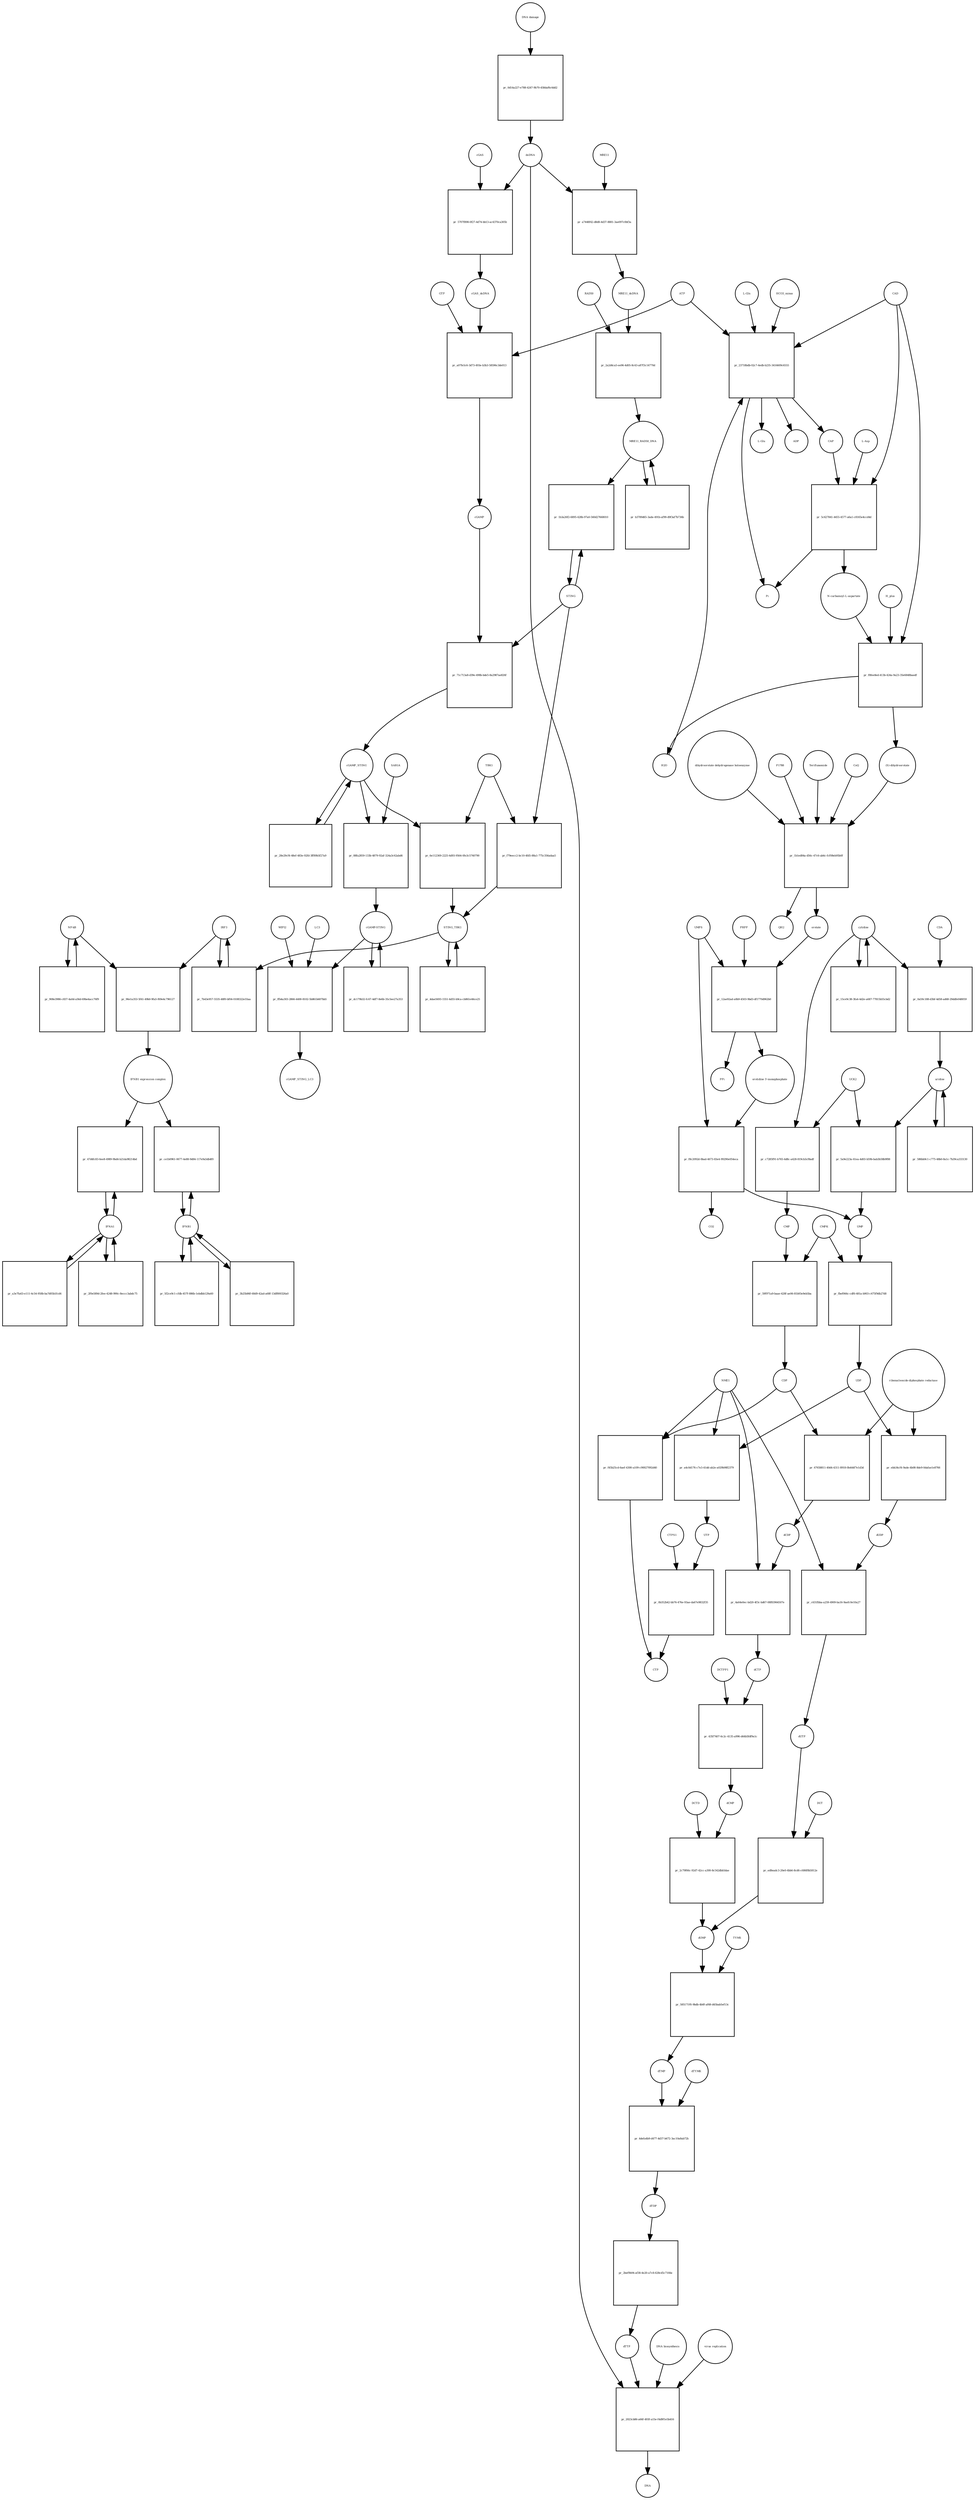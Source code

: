 strict digraph  {
"NF-kB" [annotation="urn_miriam_obo.go_GO%3A0071159", bipartite=0, cls=complex, fontsize=4, label="NF-kB", shape=circle];
"pr_96e1a353-5f41-49b0-9fa5-f69e4c796127" [annotation="", bipartite=1, cls=process, fontsize=4, label="pr_96e1a353-5f41-49b0-9fa5-f69e4c796127", shape=square];
"IFNB1 expression complex" [annotation="", bipartite=0, cls=complex, fontsize=4, label="IFNB1 expression complex", shape=circle];
IRF3 [annotation="urn_miriam_hgnc_6118|urn_miriam_uniprot_Q14653|urn_miriam_ensembl_ENSG00000126456|urn_miriam_refseq_NM_001571|urn_miriam_hgnc.symbol_IRF3|urn_miriam_ncbigene_3661", bipartite=0, cls="macromolecule multimer", fontsize=4, label=IRF3, shape=circle];
dCDP [annotation="urn_miriam_obo.chebi_CHEBI%3A28846", bipartite=0, cls="simple chemical", fontsize=4, label=dCDP, shape=circle];
"pr_4a64e0ec-bd20-4f3c-bd67-08f83964507e" [annotation="", bipartite=1, cls=process, fontsize=4, label="pr_4a64e0ec-bd20-4f3c-bd67-08f83964507e", shape=square];
dCTP [annotation="urn_miriam_obo.chebi_CHEBI%3A16311", bipartite=0, cls="simple chemical", fontsize=4, label=dCTP, shape=circle];
NME1 [annotation="urn_miriam_uniprot_P15531|urn_miriam_hgnc_7849", bipartite=0, cls=macromolecule, fontsize=4, label=NME1, shape=circle];
uridine [annotation="urn_miriam_obo.chebi_CHEBI%3A16704", bipartite=0, cls="simple chemical", fontsize=4, label=uridine, shape=circle];
"pr_5a9e223a-61ea-4d03-b59b-bab3b58b9f88" [annotation="", bipartite=1, cls=process, fontsize=4, label="pr_5a9e223a-61ea-4d03-b59b-bab3b58b9f88", shape=square];
UMP [annotation="urn_miriam_obo.chebi_CHEBI%3A57865", bipartite=0, cls="simple chemical", fontsize=4, label=UMP, shape=circle];
UCK2 [annotation="urn_miriam_uniprot_Q9HA47|urn_miriam_hgnc_HGNC%3A12562", bipartite=0, cls=macromolecule, fontsize=4, label=UCK2, shape=circle];
"orotidine 5'-monophosphate" [annotation="urn_miriam_obo.chebi_CHEBI%3A15842", bipartite=0, cls="simple chemical", fontsize=4, label="orotidine 5'-monophosphate", shape=circle];
"pr_f8c2092d-0bad-4673-83e4-99290e054eca" [annotation="", bipartite=1, cls=process, fontsize=4, label="pr_f8c2092d-0bad-4673-83e4-99290e054eca", shape=square];
UMPS [annotation="urn_miriam_ncbigene_7372|urn_miriam_refseq_NM_000373|urn_miriam_hgnc.symbol_UMPS|urn_miriam_hgnc_12563|urn_miriam_ensembl_ENSG00000114491|urn_miriam_uniprot_P11172", bipartite=0, cls="macromolecule multimer", fontsize=4, label=UMPS, shape=circle];
CO2 [annotation="urn_miriam_obo.chebi_CHEBI%3A16526", bipartite=0, cls="simple chemical", fontsize=4, label=CO2, shape=circle];
UTP [annotation="urn_miriam_obo.chebi_CHEBI%3A15713", bipartite=0, cls="simple chemical", fontsize=4, label=UTP, shape=circle];
"pr_0b352b42-bb76-476e-93ae-da67e9832f35" [annotation="", bipartite=1, cls=process, fontsize=4, label="pr_0b352b42-bb76-476e-93ae-da67e9832f35", shape=square];
CTP [annotation="urn_miriam_obo.chebi_CHEBI%3A17677", bipartite=0, cls="simple chemical", fontsize=4, label=CTP, shape=circle];
CTPS1 [annotation="urn_miriam_hgnc_HGNC%3A2519|urn_miriam_uniprot_P17812", bipartite=0, cls=macromolecule, fontsize=4, label=CTPS1, shape=circle];
UDP [annotation="urn_miriam_obo.chebi_CHEBI%3A17659", bipartite=0, cls="simple chemical", fontsize=4, label=UDP, shape=circle];
"pr_ebb34cf4-9ade-4b08-8de9-0dafae1e8766" [annotation="", bipartite=1, cls=process, fontsize=4, label="pr_ebb34cf4-9ade-4b08-8de9-0dafae1e8766", shape=square];
dUDP [annotation="urn_miriam_obo.chebi_CHEBI%3A28850", bipartite=0, cls="simple chemical", fontsize=4, label=dUDP, shape=circle];
"ribonucleoside-diphosphate reductase" [annotation="urn_miriam_brenda_1.17.4.1|urn_miriam_obo.go_GO%3A0005971", bipartite=0, cls=complex, fontsize=4, label="ribonucleoside-diphosphate reductase", shape=circle];
IFNB1 [annotation="urn_miriam_ensembl_ENSG00000171855|urn_miriam_hgnc.symbol_IFNB1|urn_miriam_hgnc_5434|urn_miriam_uniprot_P01574|urn_miriam_refseq_NM_002176|urn_miriam_ncbigene_3456", bipartite=0, cls=macromolecule, fontsize=4, label=IFNB1, shape=circle];
"pr_ce1b0961-0677-4e88-9d84-117e9a5db4f0" [annotation="", bipartite=1, cls=process, fontsize=4, label="pr_ce1b0961-0677-4e88-9d84-117e9a5db4f0", shape=square];
"pr_fbef066c-cdf6-481a-b903-c475f9db27d8" [annotation="", bipartite=1, cls=process, fontsize=4, label="pr_fbef066c-cdf6-481a-b903-c475f9db27d8", shape=square];
CMPK [annotation="urn_miriam_uniprot_P30085|urn_miriam_hgnc_HGNC%3A18170", bipartite=0, cls=macromolecule, fontsize=4, label=CMPK, shape=circle];
"cGAMP-STING" [annotation="", bipartite=0, cls=complex, fontsize=4, label="cGAMP-STING", shape=circle];
"pr_dc179b32-fc67-4df7-8e6b-35c5ee27a353" [annotation="", bipartite=1, cls=process, fontsize=4, label="pr_dc179b32-fc67-4df7-8e6b-35c5ee27a353", shape=square];
IFNA1 [annotation="urn_miriam_hgnc.symbol_IFNA1|urn_miriam_ncbigene_3439|urn_miriam_refseq_NM_024013|urn_miriam_uniprot_P01562|urn_miriam_hgnc_5417|urn_miriam_ensembl_ENSG00000197919", bipartite=0, cls=macromolecule, fontsize=4, label=IFNA1, shape=circle];
"pr_47d4fc83-6ee8-4989-9bd4-b21da98214bd" [annotation="", bipartite=1, cls=process, fontsize=4, label="pr_47d4fc83-6ee8-4989-9bd4-b21da98214bd", shape=square];
"pr_586bb9c1-c775-48b0-8a1c-7b39ca333130" [annotation="", bipartite=1, cls=process, fontsize=4, label="pr_586bb9c1-c775-48b0-8a1c-7b39ca333130", shape=square];
CDP [annotation="urn_miriam_obo.chebi_CHEBI%3A17239", bipartite=0, cls="simple chemical", fontsize=4, label=CDP, shape=circle];
"pr_67658811-40d4-4311-8918-0b444f7e1d3d" [annotation="", bipartite=1, cls=process, fontsize=4, label="pr_67658811-40d4-4311-8918-0b444f7e1d3d", shape=square];
"pr_f45b25cd-6aef-4300-a109-c90027092d40" [annotation="", bipartite=1, cls=process, fontsize=4, label="pr_f45b25cd-6aef-4300-a109-c90027092d40", shape=square];
dTDP [annotation="urn_miriam_obo.chebi_CHEBI%3A18075", bipartite=0, cls="simple chemical", fontsize=4, label=dTDP, shape=circle];
"pr_2bef9b94-af38-4e20-a7c8-628cd5c7166e" [annotation="", bipartite=1, cls=process, fontsize=4, label="pr_2bef9b94-af38-4e20-a7c8-628cd5c7166e", shape=square];
dTTP [annotation="urn_miriam_obo.chebi_CHEBI%3A18077", bipartite=0, cls="simple chemical", fontsize=4, label=dTTP, shape=circle];
CMP [annotation="urn_miriam_obo.chebi_CHEBI%3A17361", bipartite=0, cls="simple chemical", fontsize=4, label=CMP, shape=circle];
"pr_59f971a9-baae-428f-ae06-81b93e9eb5ba" [annotation="", bipartite=1, cls=process, fontsize=4, label="pr_59f971a9-baae-428f-ae06-81b93e9eb5ba", shape=square];
dUMP [annotation="urn_miriam_obo.chebi_CHEBI%3A17622", bipartite=0, cls="simple chemical", fontsize=4, label=dUMP, shape=circle];
"pr_58517195-9bdb-4b0f-af68-d45bab5ef13c" [annotation="", bipartite=1, cls=process, fontsize=4, label="pr_58517195-9bdb-4b0f-af68-d45bab5ef13c", shape=square];
dTMP [annotation="urn_miriam_obo.chebi_CHEBI%3A17013", bipartite=0, cls="simple chemical", fontsize=4, label=dTMP, shape=circle];
TYMS [annotation="urn_miriam_uniprot_P04818|urn_miriam_hgnc_HGNC%3A12441", bipartite=0, cls=macromolecule, fontsize=4, label=TYMS, shape=circle];
dsDNA [annotation="urn_miriam_obo.chebi_CHEBI%3A75909", bipartite=0, cls="simple chemical", fontsize=4, label=dsDNA, shape=circle];
"pr_2023cb86-a66f-493f-a15e-f4d9f1e5b416" [annotation="", bipartite=1, cls=process, fontsize=4, label="pr_2023cb86-a66f-493f-a15e-f4d9f1e5b416", shape=square];
DNA [annotation="", bipartite=0, cls="nucleic acid feature", fontsize=4, label=DNA, shape=circle];
"DNA biosynthesis" [annotation="urn_miriam_obo.go_GO%3A0071897", bipartite=0, cls=phenotype, fontsize=4, label="DNA biosynthesis", shape=circle];
"virus replication" [annotation="urn_miriam_obo.go_GO%3A0019079", bipartite=0, cls=phenotype, fontsize=4, label="virus replication", shape=circle];
MRE11_RAD50_DNA [annotation="", bipartite=0, cls=complex, fontsize=4, label=MRE11_RAD50_DNA, shape=circle];
"pr_b3789d65-3ade-491b-af99-d9f3af7b736b" [annotation="", bipartite=1, cls=process, fontsize=4, label="pr_b3789d65-3ade-491b-af99-d9f3af7b736b", shape=square];
"pr_435f7407-6c2c-4135-a996-d44b5fdf9a1c" [annotation="", bipartite=1, cls=process, fontsize=4, label="pr_435f7407-6c2c-4135-a996-d44b5fdf9a1c", shape=square];
dCMP [annotation="urn_miriam_obo.chebi_CHEBI%3A15918", bipartite=0, cls="simple chemical", fontsize=4, label=dCMP, shape=circle];
DCTPP1 [annotation="urn_miriam_uniprot_Q9H773|urn_miriam_hgnc_HGNC%3A28777", bipartite=0, cls=macromolecule, fontsize=4, label=DCTPP1, shape=circle];
"pr_3b25b86f-68d9-42ad-a68f-13df800326a0" [annotation="", bipartite=1, cls=process, fontsize=4, label="pr_3b25b86f-68d9-42ad-a68f-13df800326a0", shape=square];
"pr_5f2ce9c1-cfdb-457f-886b-1ebdbb129a60" [annotation="", bipartite=1, cls=process, fontsize=4, label="pr_5f2ce9c1-cfdb-457f-886b-1ebdbb129a60", shape=square];
ATP [annotation="urn_miriam_obo.chebi_CHEBI%3A15422", bipartite=0, cls="simple chemical", fontsize=4, label=ATP, shape=circle];
"pr_a07fe5c6-3d73-493e-b3b3-58596c3de013" [annotation="", bipartite=1, cls=process, fontsize=4, label="pr_a07fe5c6-3d73-493e-b3b3-58596c3de013", shape=square];
GTP [annotation="urn_miriam_obo.chebi_CHEBI%3A15996", bipartite=0, cls="simple chemical", fontsize=4, label=GTP, shape=circle];
cGAMP [annotation="urn_miriam_obo.chebi_CHEBI%3A75947", bipartite=0, cls="simple chemical", fontsize=4, label=cGAMP, shape=circle];
cGAS_dsDNA [annotation=urn_miriam_pubmed_28363908, bipartite=0, cls=complex, fontsize=4, label=cGAS_dsDNA, shape=circle];
cytidine [annotation="urn_miriam_obo.chebi_CHEBI%3A17562", bipartite=0, cls="simple chemical", fontsize=4, label=cytidine, shape=circle];
"pr_c7285f91-b765-4d8c-a428-819cb3cf8adf" [annotation="", bipartite=1, cls=process, fontsize=4, label="pr_c7285f91-b765-4d8c-a428-819cb3cf8adf", shape=square];
"pr_71c713a8-d39e-498b-bde5-8a2987ae826f" [annotation="", bipartite=1, cls=process, fontsize=4, label="pr_71c713a8-d39e-498b-bde5-8a2987ae826f", shape=square];
STING [annotation=urn_miriam_uniprot_Q86WV6, bipartite=0, cls="macromolecule multimer", fontsize=4, label=STING, shape=circle];
cGAMP_STING [annotation="urn_miriam_obo.go_GO%3A1990231", bipartite=0, cls=complex, fontsize=4, label=cGAMP_STING, shape=circle];
"L-Gln" [annotation="urn_miriam_obo.chebi_CHEBI%3A18050", bipartite=0, cls="simple chemical", fontsize=4, label="L-Gln", shape=circle];
"pr_23718bdb-02c7-4edb-b235-3416609c6555" [annotation="", bipartite=1, cls=process, fontsize=4, label="pr_23718bdb-02c7-4edb-b235-3416609c6555", shape=square];
CAP [annotation="urn_miriam_obo.chebi_CHEBI%3A17672", bipartite=0, cls="simple chemical", fontsize=4, label=CAP, shape=circle];
CAD [annotation="urn_miriam_refseq_NM_001306079|urn_miriam_hgnc_1424|urn_miriam_hgnc.symbol_CAD|urn_miriam_uniprot_P27708|urn_miriam_ncbigene_790|urn_miriam_ensembl_ENSG00000084774", bipartite=0, cls=macromolecule, fontsize=4, label=CAD, shape=circle];
HCO3_minus [annotation="urn_miriam_obo.chebi_CHEBI%3A17544", bipartite=0, cls="simple chemical", fontsize=4, label=HCO3_minus, shape=circle];
H2O [annotation="urn_miriam_obo.chebi_CHEBI%3A15377", bipartite=0, cls="simple chemical", fontsize=4, label=H2O, shape=circle];
"L-Glu" [annotation="urn_miriam_obo.chebi_CHEBI%3A16015", bipartite=0, cls="simple chemical", fontsize=4, label="L-Glu", shape=circle];
ADP [annotation="urn_miriam_obo.chebi_CHEBI%3A16761", bipartite=0, cls="simple chemical", fontsize=4, label=ADP, shape=circle];
Pi [annotation="urn_miriam_obo.chebi_CHEBI%3A18367", bipartite=0, cls="simple chemical", fontsize=4, label=Pi, shape=circle];
"pr_a4c0d176-c7e3-41dd-ab2e-a029b98f2379" [annotation="", bipartite=1, cls=process, fontsize=4, label="pr_a4c0d176-c7e3-41dd-ab2e-a029b98f2379", shape=square];
"N-carbamoyl-L-aspartate" [annotation="urn_miriam_obo.chebi_CHEBI%3A32814", bipartite=0, cls="simple chemical", fontsize=4, label="N-carbamoyl-L-aspartate", shape=circle];
"pr_f8fee8ed-413b-424a-9a23-35e6848baedf" [annotation="", bipartite=1, cls=process, fontsize=4, label="pr_f8fee8ed-413b-424a-9a23-35e6848baedf", shape=square];
"(S)-dihydroorotate" [annotation="urn_miriam_obo.chebi_CHEBI%3A30864", bipartite=0, cls="simple chemical", fontsize=4, label="(S)-dihydroorotate", shape=circle];
H_plus [annotation="urn_miriam_obo.chebi_CHEBI%3A15378", bipartite=0, cls="simple chemical", fontsize=4, label=H_plus, shape=circle];
"pr_908e3986-c837-4a0d-a56d-69be4acc76f9" [annotation="", bipartite=1, cls=process, fontsize=4, label="pr_908e3986-c837-4a0d-a56d-69be4acc76f9", shape=square];
"pr_2f0e589d-2fee-4248-990c-8eccc3abdc75" [annotation="", bipartite=1, cls=process, fontsize=4, label="pr_2f0e589d-2fee-4248-990c-8eccc3abdc75", shape=square];
TBK1 [annotation="urn_miriam_hgnc.symbol_TBK1|urn_miriam_ensembl_ENSG00000183735|urn_miriam_uniprot_Q9UHD2|urn_miriam_refseq_NM_013254|urn_miriam_hgnc_11584|urn_miriam_ncbigene_29110", bipartite=0, cls=macromolecule, fontsize=4, label=TBK1, shape=circle];
"pr_6e112369-2225-4d93-9564-0fe3c5740790" [annotation="", bipartite=1, cls=process, fontsize=4, label="pr_6e112369-2225-4d93-9564-0fe3c5740790", shape=square];
STING_TBK1 [annotation=urn_miriam_pubmed_30842653, bipartite=0, cls=complex, fontsize=4, label=STING_TBK1, shape=circle];
"pr_1b3a26f2-6895-428b-97a0-560d27668010" [annotation="", bipartite=1, cls=process, fontsize=4, label="pr_1b3a26f2-6895-428b-97a0-560d27668010", shape=square];
"pr_a3e7fa63-e111-4c54-958b-ba7d05b1fcd4" [annotation="", bipartite=1, cls=process, fontsize=4, label="pr_a3e7fa63-e111-4c54-958b-ba7d05b1fcd4", shape=square];
"pr_5707f898-0f27-4d74-bb13-ac4370ca305b" [annotation="", bipartite=1, cls=process, fontsize=4, label="pr_5707f898-0f27-4d74-bb13-ac4370ca305b", shape=square];
cGAS [annotation="urn_miriam_ensembl_ENSG00000164430|urn_miriam_hgnc_21367|urn_miriam_ncbigene_115004|urn_miriam_uniprot_Q8N884|urn_miriam_hgnc.symbol_CGAS|urn_miriam_refseq_NM_138441", bipartite=0, cls=macromolecule, fontsize=4, label=cGAS, shape=circle];
"pr_4dae5693-1551-4d55-b9ca-cb861e46ce25" [annotation="", bipartite=1, cls=process, fontsize=4, label="pr_4dae5693-1551-4d55-b9ca-cb861e46ce25", shape=square];
orotate [annotation="urn_miriam_obo.chebi_CHEBI%3A30839", bipartite=0, cls="simple chemical", fontsize=4, label=orotate, shape=circle];
"pr_12ae92ad-a0b9-4503-9bd3-df1770d962b0" [annotation="", bipartite=1, cls=process, fontsize=4, label="pr_12ae92ad-a0b9-4503-9bd3-df1770d962b0", shape=square];
PRPP [annotation="urn_miriam_obo.chebi_CHEBI%3A17111", bipartite=0, cls="simple chemical", fontsize=4, label=PRPP, shape=circle];
PPi [annotation="urn_miriam_obo.chebi_CHEBI%3A18361", bipartite=0, cls="simple chemical", fontsize=4, label=PPi, shape=circle];
"pr_15ce9c38-3fa4-4d2e-a687-77815b55cbd2" [annotation="", bipartite=1, cls=process, fontsize=4, label="pr_15ce9c38-3fa4-4d2e-a687-77815b55cbd2", shape=square];
"pr_7b43e957-5535-48f0-bf04-0108322e55aa" [annotation="", bipartite=1, cls=process, fontsize=4, label="pr_7b43e957-5535-48f0-bf04-0108322e55aa", shape=square];
"pr_28e29cf4-48ef-483e-92fd-3ff89b5f27a9" [annotation="", bipartite=1, cls=process, fontsize=4, label="pr_28e29cf4-48ef-483e-92fd-3ff89b5f27a9", shape=square];
RAD50 [annotation="urn_miriam_ncbigene_10111|urn_miriam_refseq_NM_005732|urn_miriam_uniprot_Q92878|urn_miriam_hgnc.symbol_RAD50|urn_miriam_ensembl_ENSG00000113522|urn_miriam_hgnc_9816", bipartite=0, cls="macromolecule multimer", fontsize=4, label=RAD50, shape=circle];
"pr_2a2d4ca5-ee96-4d05-8c43-a87f3c14770d" [annotation="", bipartite=1, cls=process, fontsize=4, label="pr_2a2d4ca5-ee96-4d05-8c43-a87f3c14770d", shape=square];
MRE11_dsDNA [annotation="urn_miriam_obo.go_GO%3A0003690", bipartite=0, cls=complex, fontsize=4, label=MRE11_dsDNA, shape=circle];
"pr_1b1ed84a-d56c-47c6-ab6c-fcf08eb95b0f" [annotation="", bipartite=1, cls=process, fontsize=4, label="pr_1b1ed84a-d56c-47c6-ab6c-fcf08eb95b0f", shape=square];
"dihydroorotate dehydrogenase holoenzyme" [annotation="urn_miriam_ncbigene_1723|urn_miriam_hgnc_HGNC%3A2867|urn_miriam_hgnc.symbol_DHODH", bipartite=0, cls="simple chemical", fontsize=4, label="dihydroorotate dehydrogenase holoenzyme", shape=circle];
P1788 [annotation=urn_miriam_pubmed_31740051, bipartite=0, cls="simple chemical", fontsize=4, label=P1788, shape=circle];
Teriflunomide [annotation=urn_miriam_drugbank_DB08880, bipartite=0, cls="simple chemical", fontsize=4, label=Teriflunomide, shape=circle];
CoQ [annotation="urn_miriam_obo.chebi_CHEBI%3A16389", bipartite=0, cls="simple chemical", fontsize=4, label=CoQ, shape=circle];
QH2 [annotation="urn_miriam_obo.chebi_CHEBI%3A17976", bipartite=0, cls="simple chemical", fontsize=4, label=QH2, shape=circle];
"pr_c631fbba-a259-4909-ba16-9aefc0e10a27" [annotation="", bipartite=1, cls=process, fontsize=4, label="pr_c631fbba-a259-4909-ba16-9aefc0e10a27", shape=square];
dUTP [annotation="urn_miriam_obo.chebi_CHEBI%3A17625", bipartite=0, cls="simple chemical", fontsize=4, label=dUTP, shape=circle];
"pr_0a59c188-d3bf-4d58-ad68-29ddfe048059" [annotation="", bipartite=1, cls=process, fontsize=4, label="pr_0a59c188-d3bf-4d58-ad68-29ddfe048059", shape=square];
CDA [annotation="urn_miriam_uniprot_P32320|urn_miriam_ncbigene_978|urn_miriam_refseq_NM_001785|urn_miriam_ensembl_ENSG00000158825|urn_miriam_hgnc.symbol_CDA|urn_miriam_hgnc_1712", bipartite=0, cls=macromolecule, fontsize=4, label=CDA, shape=circle];
"pr_ed8eadc3-20e0-4bb6-8cd6-c686f8b5812e" [annotation="", bipartite=1, cls=process, fontsize=4, label="pr_ed8eadc3-20e0-4bb6-8cd6-c686f8b5812e", shape=square];
DUT [annotation="urn_miriam_hgnc_HGNC%3A3078|urn_miriam_uniprot_P33316", bipartite=0, cls=macromolecule, fontsize=4, label=DUT, shape=circle];
"pr_ffb4a303-2866-4400-8102-5b861b607bb5" [annotation="", bipartite=1, cls=process, fontsize=4, label="pr_ffb4a303-2866-4400-8102-5b861b607bb5", shape=square];
LC3 [annotation="", bipartite=0, cls=macromolecule, fontsize=4, label=LC3, shape=circle];
cGAMP_STING_LC3 [annotation="", bipartite=0, cls=complex, fontsize=4, label=cGAMP_STING_LC3, shape=circle];
WIPI2 [annotation="urn_miriam_refseq_NM_015610|urn_miriam_hgnc_32225|urn_miriam_hgnc.symbol_WIPI2|urn_miriam_ensembl_ENSG00000157954|urn_miriam_ncbigene_26100|urn_miriam_uniprot_Q9Y4P8", bipartite=0, cls=macromolecule, fontsize=4, label=WIPI2, shape=circle];
"pr_5c627841-4455-4577-a6a1-c8165e4ccd4d" [annotation="", bipartite=1, cls=process, fontsize=4, label="pr_5c627841-4455-4577-a6a1-c8165e4ccd4d", shape=square];
"L-Asp" [annotation="urn_miriam_obo.chebi_CHEBI%3A29991", bipartite=0, cls="simple chemical", fontsize=4, label="L-Asp", shape=circle];
"pr_a7448f42-d8d8-4d37-8881-3ae097c0bf3a" [annotation="", bipartite=1, cls=process, fontsize=4, label="pr_a7448f42-d8d8-4d37-8881-3ae097c0bf3a", shape=square];
MRE11 [annotation="urn_miriam_hgnc.symbol_MRE11|urn_miriam_ncbigene_4361|urn_miriam_uniprot_P49959|urn_miriam_ensembl_ENSG00000020922|urn_miriam_refseq_NM_005591|urn_miriam_hgnc_7230", bipartite=0, cls="macromolecule multimer", fontsize=4, label=MRE11, shape=circle];
"pr_4defa4b9-d477-4d37-b672-3ac10a8ab72b" [annotation="", bipartite=1, cls=process, fontsize=4, label="pr_4defa4b9-d477-4d37-b672-3ac10a8ab72b", shape=square];
dTYMK [annotation="urn_miriam_uniprot_P23919|urn_miriam_hgnc_HGNC%3A3061", bipartite=0, cls=macromolecule, fontsize=4, label=dTYMK, shape=circle];
"pr_88fa2859-133b-4879-92af-324a3c62abd6" [annotation="", bipartite=1, cls=process, fontsize=4, label="pr_88fa2859-133b-4879-92af-324a3c62abd6", shape=square];
SAR1A [annotation="urn_miriam_uniprot_Q9NR31|urn_miriam_ensembl_ENSG00000079332|urn_miriam_hgnc_10534|urn_miriam_hgnc.symbol_SAR1A|urn_miriam_refseq_NM_001142648|urn_miriam_ncbigene_56681", bipartite=0, cls=macromolecule, fontsize=4, label=SAR1A, shape=circle];
"pr_f79eecc2-bc10-4fd5-88a1-775c356adaa5" [annotation="", bipartite=1, cls=process, fontsize=4, label="pr_f79eecc2-bc10-4fd5-88a1-775c356adaa5", shape=square];
"pr_0d14a227-e788-4247-9b70-458daf6c6dd2" [annotation="", bipartite=1, cls=process, fontsize=4, label="pr_0d14a227-e788-4247-9b70-458daf6c6dd2", shape=square];
"DNA damage" [annotation="", bipartite=0, cls=phenotype, fontsize=4, label="DNA damage", shape=circle];
"pr_2c79f66c-92d7-42cc-a300-8c542dbb5dae" [annotation="", bipartite=1, cls=process, fontsize=4, label="pr_2c79f66c-92d7-42cc-a300-8c542dbb5dae", shape=square];
DCTD [annotation="urn_miriam_uniprot_P32321|urn_miriam_hgnc_HGNC%3A2710", bipartite=0, cls=macromolecule, fontsize=4, label=DCTD, shape=circle];
"NF-kB" -> "pr_96e1a353-5f41-49b0-9fa5-f69e4c796127"  [annotation="", interaction_type=consumption];
"NF-kB" -> "pr_908e3986-c837-4a0d-a56d-69be4acc76f9"  [annotation="", interaction_type=consumption];
"pr_96e1a353-5f41-49b0-9fa5-f69e4c796127" -> "IFNB1 expression complex"  [annotation="", interaction_type=production];
"IFNB1 expression complex" -> "pr_ce1b0961-0677-4e88-9d84-117e9a5db4f0"  [annotation=urn_miriam_pubmed_20610653, interaction_type=stimulation];
"IFNB1 expression complex" -> "pr_47d4fc83-6ee8-4989-9bd4-b21da98214bd"  [annotation=urn_miriam_pubmed_16979567, interaction_type=stimulation];
IRF3 -> "pr_96e1a353-5f41-49b0-9fa5-f69e4c796127"  [annotation="", interaction_type=consumption];
IRF3 -> "pr_7b43e957-5535-48f0-bf04-0108322e55aa"  [annotation="", interaction_type=consumption];
dCDP -> "pr_4a64e0ec-bd20-4f3c-bd67-08f83964507e"  [annotation="", interaction_type=consumption];
"pr_4a64e0ec-bd20-4f3c-bd67-08f83964507e" -> dCTP  [annotation="", interaction_type=production];
dCTP -> "pr_435f7407-6c2c-4135-a996-d44b5fdf9a1c"  [annotation="", interaction_type=consumption];
NME1 -> "pr_4a64e0ec-bd20-4f3c-bd67-08f83964507e"  [annotation=urn_miriam_pubmed_17827303, interaction_type=catalysis];
NME1 -> "pr_f45b25cd-6aef-4300-a109-c90027092d40"  [annotation=urn_miriam_pubmed_28458037, interaction_type=catalysis];
NME1 -> "pr_a4c0d176-c7e3-41dd-ab2e-a029b98f2379"  [annotation=urn_miriam_pubmed_28458037, interaction_type=catalysis];
NME1 -> "pr_c631fbba-a259-4909-ba16-9aefc0e10a27"  [annotation=urn_miriam_pubmed_17827303, interaction_type=catalysis];
uridine -> "pr_5a9e223a-61ea-4d03-b59b-bab3b58b9f88"  [annotation="", interaction_type=consumption];
uridine -> "pr_586bb9c1-c775-48b0-8a1c-7b39ca333130"  [annotation="", interaction_type=consumption];
"pr_5a9e223a-61ea-4d03-b59b-bab3b58b9f88" -> UMP  [annotation="", interaction_type=production];
UMP -> "pr_fbef066c-cdf6-481a-b903-c475f9db27d8"  [annotation="", interaction_type=consumption];
UCK2 -> "pr_5a9e223a-61ea-4d03-b59b-bab3b58b9f88"  [annotation=urn_miriam_pubmed_15130468, interaction_type=catalysis];
UCK2 -> "pr_c7285f91-b765-4d8c-a428-819cb3cf8adf"  [annotation=urn_miriam_pubmed_15130468, interaction_type=catalysis];
"orotidine 5'-monophosphate" -> "pr_f8c2092d-0bad-4673-83e4-99290e054eca"  [annotation="", interaction_type=consumption];
"pr_f8c2092d-0bad-4673-83e4-99290e054eca" -> UMP  [annotation="", interaction_type=production];
"pr_f8c2092d-0bad-4673-83e4-99290e054eca" -> CO2  [annotation="", interaction_type=production];
UMPS -> "pr_f8c2092d-0bad-4673-83e4-99290e054eca"  [annotation=urn_miriam_reactome_REACT_1698, interaction_type=catalysis];
UMPS -> "pr_12ae92ad-a0b9-4503-9bd3-df1770d962b0"  [annotation=urn_miriam_reactome_REACT_1698, interaction_type=catalysis];
UTP -> "pr_0b352b42-bb76-476e-93ae-da67e9832f35"  [annotation="", interaction_type=consumption];
"pr_0b352b42-bb76-476e-93ae-da67e9832f35" -> CTP  [annotation="", interaction_type=production];
CTPS1 -> "pr_0b352b42-bb76-476e-93ae-da67e9832f35"  [annotation=urn_miriam_pubmed_5411547, interaction_type=catalysis];
UDP -> "pr_ebb34cf4-9ade-4b08-8de9-0dafae1e8766"  [annotation="", interaction_type=consumption];
UDP -> "pr_a4c0d176-c7e3-41dd-ab2e-a029b98f2379"  [annotation="", interaction_type=consumption];
"pr_ebb34cf4-9ade-4b08-8de9-0dafae1e8766" -> dUDP  [annotation="", interaction_type=production];
dUDP -> "pr_c631fbba-a259-4909-ba16-9aefc0e10a27"  [annotation="", interaction_type=consumption];
"ribonucleoside-diphosphate reductase" -> "pr_ebb34cf4-9ade-4b08-8de9-0dafae1e8766"  [annotation=urn_miriam_pubmed_24809024, interaction_type=catalysis];
"ribonucleoside-diphosphate reductase" -> "pr_67658811-40d4-4311-8918-0b444f7e1d3d"  [annotation=urn_miriam_pubmed_24809024, interaction_type=catalysis];
IFNB1 -> "pr_ce1b0961-0677-4e88-9d84-117e9a5db4f0"  [annotation="", interaction_type=consumption];
IFNB1 -> "pr_3b25b86f-68d9-42ad-a68f-13df800326a0"  [annotation="", interaction_type=consumption];
IFNB1 -> "pr_5f2ce9c1-cfdb-457f-886b-1ebdbb129a60"  [annotation="", interaction_type=consumption];
"pr_ce1b0961-0677-4e88-9d84-117e9a5db4f0" -> IFNB1  [annotation="", interaction_type=production];
"pr_fbef066c-cdf6-481a-b903-c475f9db27d8" -> UDP  [annotation="", interaction_type=production];
CMPK -> "pr_fbef066c-cdf6-481a-b903-c475f9db27d8"  [annotation=urn_miriam_pubmed_10462544, interaction_type=catalysis];
CMPK -> "pr_59f971a9-baae-428f-ae06-81b93e9eb5ba"  [annotation=urn_miriam_pubmed_10462544, interaction_type=catalysis];
"cGAMP-STING" -> "pr_dc179b32-fc67-4df7-8e6b-35c5ee27a353"  [annotation="", interaction_type=consumption];
"cGAMP-STING" -> "pr_ffb4a303-2866-4400-8102-5b861b607bb5"  [annotation="", interaction_type=consumption];
"pr_dc179b32-fc67-4df7-8e6b-35c5ee27a353" -> "cGAMP-STING"  [annotation="", interaction_type=production];
IFNA1 -> "pr_47d4fc83-6ee8-4989-9bd4-b21da98214bd"  [annotation="", interaction_type=consumption];
IFNA1 -> "pr_2f0e589d-2fee-4248-990c-8eccc3abdc75"  [annotation="", interaction_type=consumption];
IFNA1 -> "pr_a3e7fa63-e111-4c54-958b-ba7d05b1fcd4"  [annotation="", interaction_type=consumption];
"pr_47d4fc83-6ee8-4989-9bd4-b21da98214bd" -> IFNA1  [annotation="", interaction_type=production];
"pr_586bb9c1-c775-48b0-8a1c-7b39ca333130" -> uridine  [annotation="", interaction_type=production];
CDP -> "pr_67658811-40d4-4311-8918-0b444f7e1d3d"  [annotation="", interaction_type=consumption];
CDP -> "pr_f45b25cd-6aef-4300-a109-c90027092d40"  [annotation="", interaction_type=consumption];
"pr_67658811-40d4-4311-8918-0b444f7e1d3d" -> dCDP  [annotation="", interaction_type=production];
"pr_f45b25cd-6aef-4300-a109-c90027092d40" -> CTP  [annotation="", interaction_type=production];
dTDP -> "pr_2bef9b94-af38-4e20-a7c8-628cd5c7166e"  [annotation="", interaction_type=consumption];
"pr_2bef9b94-af38-4e20-a7c8-628cd5c7166e" -> dTTP  [annotation="", interaction_type=production];
dTTP -> "pr_2023cb86-a66f-493f-a15e-f4d9f1e5b416"  [annotation="", interaction_type=consumption];
CMP -> "pr_59f971a9-baae-428f-ae06-81b93e9eb5ba"  [annotation="", interaction_type=consumption];
"pr_59f971a9-baae-428f-ae06-81b93e9eb5ba" -> CDP  [annotation="", interaction_type=production];
dUMP -> "pr_58517195-9bdb-4b0f-af68-d45bab5ef13c"  [annotation="", interaction_type=consumption];
"pr_58517195-9bdb-4b0f-af68-d45bab5ef13c" -> dTMP  [annotation="", interaction_type=production];
dTMP -> "pr_4defa4b9-d477-4d37-b672-3ac10a8ab72b"  [annotation="", interaction_type=consumption];
TYMS -> "pr_58517195-9bdb-4b0f-af68-d45bab5ef13c"  [annotation=urn_miriam_pubmed_3099389, interaction_type=catalysis];
dsDNA -> "pr_2023cb86-a66f-493f-a15e-f4d9f1e5b416"  [annotation="", interaction_type=consumption];
dsDNA -> "pr_5707f898-0f27-4d74-bb13-ac4370ca305b"  [annotation="", interaction_type=consumption];
dsDNA -> "pr_a7448f42-d8d8-4d37-8881-3ae097c0bf3a"  [annotation="", interaction_type=consumption];
"pr_2023cb86-a66f-493f-a15e-f4d9f1e5b416" -> DNA  [annotation="", interaction_type=production];
"DNA biosynthesis" -> "pr_2023cb86-a66f-493f-a15e-f4d9f1e5b416"  [annotation="", interaction_type=catalysis];
"virus replication" -> "pr_2023cb86-a66f-493f-a15e-f4d9f1e5b416"  [annotation="", interaction_type=inhibition];
MRE11_RAD50_DNA -> "pr_b3789d65-3ade-491b-af99-d9f3af7b736b"  [annotation="", interaction_type=consumption];
MRE11_RAD50_DNA -> "pr_1b3a26f2-6895-428b-97a0-560d27668010"  [annotation=urn_miriam_pubmed_23388631, interaction_type=catalysis];
"pr_b3789d65-3ade-491b-af99-d9f3af7b736b" -> MRE11_RAD50_DNA  [annotation="", interaction_type=production];
"pr_435f7407-6c2c-4135-a996-d44b5fdf9a1c" -> dCMP  [annotation="", interaction_type=production];
dCMP -> "pr_2c79f66c-92d7-42cc-a300-8c542dbb5dae"  [annotation="", interaction_type=consumption];
DCTPP1 -> "pr_435f7407-6c2c-4135-a996-d44b5fdf9a1c"  [annotation=urn_miriam_pubmed_13788541, interaction_type=catalysis];
"pr_3b25b86f-68d9-42ad-a68f-13df800326a0" -> IFNB1  [annotation="", interaction_type=production];
"pr_5f2ce9c1-cfdb-457f-886b-1ebdbb129a60" -> IFNB1  [annotation="", interaction_type=production];
ATP -> "pr_a07fe5c6-3d73-493e-b3b3-58596c3de013"  [annotation="", interaction_type=consumption];
ATP -> "pr_23718bdb-02c7-4edb-b235-3416609c6555"  [annotation="", interaction_type=consumption];
"pr_a07fe5c6-3d73-493e-b3b3-58596c3de013" -> cGAMP  [annotation="", interaction_type=production];
GTP -> "pr_a07fe5c6-3d73-493e-b3b3-58596c3de013"  [annotation="", interaction_type=consumption];
cGAMP -> "pr_71c713a8-d39e-498b-bde5-8a2987ae826f"  [annotation="", interaction_type=consumption];
cGAS_dsDNA -> "pr_a07fe5c6-3d73-493e-b3b3-58596c3de013"  [annotation=urn_miriam_pubmed_29622565, interaction_type=catalysis];
cytidine -> "pr_c7285f91-b765-4d8c-a428-819cb3cf8adf"  [annotation="", interaction_type=consumption];
cytidine -> "pr_15ce9c38-3fa4-4d2e-a687-77815b55cbd2"  [annotation="", interaction_type=consumption];
cytidine -> "pr_0a59c188-d3bf-4d58-ad68-29ddfe048059"  [annotation="", interaction_type=consumption];
"pr_c7285f91-b765-4d8c-a428-819cb3cf8adf" -> CMP  [annotation="", interaction_type=production];
"pr_71c713a8-d39e-498b-bde5-8a2987ae826f" -> cGAMP_STING  [annotation="", interaction_type=production];
STING -> "pr_71c713a8-d39e-498b-bde5-8a2987ae826f"  [annotation="", interaction_type=consumption];
STING -> "pr_1b3a26f2-6895-428b-97a0-560d27668010"  [annotation="", interaction_type=consumption];
STING -> "pr_f79eecc2-bc10-4fd5-88a1-775c356adaa5"  [annotation="", interaction_type=consumption];
cGAMP_STING -> "pr_6e112369-2225-4d93-9564-0fe3c5740790"  [annotation="", interaction_type=consumption];
cGAMP_STING -> "pr_28e29cf4-48ef-483e-92fd-3ff89b5f27a9"  [annotation="", interaction_type=consumption];
cGAMP_STING -> "pr_88fa2859-133b-4879-92af-324a3c62abd6"  [annotation="", interaction_type=consumption];
"L-Gln" -> "pr_23718bdb-02c7-4edb-b235-3416609c6555"  [annotation="", interaction_type=consumption];
"pr_23718bdb-02c7-4edb-b235-3416609c6555" -> CAP  [annotation="", interaction_type=production];
"pr_23718bdb-02c7-4edb-b235-3416609c6555" -> "L-Glu"  [annotation="", interaction_type=production];
"pr_23718bdb-02c7-4edb-b235-3416609c6555" -> ADP  [annotation="", interaction_type=production];
"pr_23718bdb-02c7-4edb-b235-3416609c6555" -> Pi  [annotation="", interaction_type=production];
CAP -> "pr_5c627841-4455-4577-a6a1-c8165e4ccd4d"  [annotation="", interaction_type=consumption];
CAD -> "pr_23718bdb-02c7-4edb-b235-3416609c6555"  [annotation=urn_miriam_reactome_REACT_73577, interaction_type=catalysis];
CAD -> "pr_f8fee8ed-413b-424a-9a23-35e6848baedf"  [annotation=urn_miriam_reactome_REACT_1698, interaction_type=catalysis];
CAD -> "pr_5c627841-4455-4577-a6a1-c8165e4ccd4d"  [annotation=urn_miriam_reactome_REACT_1698, interaction_type=catalysis];
HCO3_minus -> "pr_23718bdb-02c7-4edb-b235-3416609c6555"  [annotation="", interaction_type=consumption];
H2O -> "pr_23718bdb-02c7-4edb-b235-3416609c6555"  [annotation="", interaction_type=consumption];
"pr_a4c0d176-c7e3-41dd-ab2e-a029b98f2379" -> UTP  [annotation="", interaction_type=production];
"N-carbamoyl-L-aspartate" -> "pr_f8fee8ed-413b-424a-9a23-35e6848baedf"  [annotation="", interaction_type=consumption];
"pr_f8fee8ed-413b-424a-9a23-35e6848baedf" -> "(S)-dihydroorotate"  [annotation="", interaction_type=production];
"pr_f8fee8ed-413b-424a-9a23-35e6848baedf" -> H2O  [annotation="", interaction_type=production];
"(S)-dihydroorotate" -> "pr_1b1ed84a-d56c-47c6-ab6c-fcf08eb95b0f"  [annotation="", interaction_type=consumption];
H_plus -> "pr_f8fee8ed-413b-424a-9a23-35e6848baedf"  [annotation="", interaction_type=consumption];
"pr_908e3986-c837-4a0d-a56d-69be4acc76f9" -> "NF-kB"  [annotation="", interaction_type=production];
"pr_2f0e589d-2fee-4248-990c-8eccc3abdc75" -> IFNA1  [annotation="", interaction_type=production];
TBK1 -> "pr_6e112369-2225-4d93-9564-0fe3c5740790"  [annotation="", interaction_type=consumption];
TBK1 -> "pr_f79eecc2-bc10-4fd5-88a1-775c356adaa5"  [annotation="", interaction_type=consumption];
"pr_6e112369-2225-4d93-9564-0fe3c5740790" -> STING_TBK1  [annotation="", interaction_type=production];
STING_TBK1 -> "pr_4dae5693-1551-4d55-b9ca-cb861e46ce25"  [annotation="", interaction_type=consumption];
STING_TBK1 -> "pr_7b43e957-5535-48f0-bf04-0108322e55aa"  [annotation="urn_miriam_pubmed_22394562|urn_miriam_pubmed_25636800", interaction_type=catalysis];
"pr_1b3a26f2-6895-428b-97a0-560d27668010" -> STING  [annotation="", interaction_type=production];
"pr_a3e7fa63-e111-4c54-958b-ba7d05b1fcd4" -> IFNA1  [annotation="", interaction_type=production];
"pr_5707f898-0f27-4d74-bb13-ac4370ca305b" -> cGAS_dsDNA  [annotation="", interaction_type=production];
cGAS -> "pr_5707f898-0f27-4d74-bb13-ac4370ca305b"  [annotation="", interaction_type=consumption];
"pr_4dae5693-1551-4d55-b9ca-cb861e46ce25" -> STING_TBK1  [annotation="", interaction_type=production];
orotate -> "pr_12ae92ad-a0b9-4503-9bd3-df1770d962b0"  [annotation="", interaction_type=consumption];
"pr_12ae92ad-a0b9-4503-9bd3-df1770d962b0" -> "orotidine 5'-monophosphate"  [annotation="", interaction_type=production];
"pr_12ae92ad-a0b9-4503-9bd3-df1770d962b0" -> PPi  [annotation="", interaction_type=production];
PRPP -> "pr_12ae92ad-a0b9-4503-9bd3-df1770d962b0"  [annotation="", interaction_type=consumption];
"pr_15ce9c38-3fa4-4d2e-a687-77815b55cbd2" -> cytidine  [annotation="", interaction_type=production];
"pr_7b43e957-5535-48f0-bf04-0108322e55aa" -> IRF3  [annotation="", interaction_type=production];
"pr_28e29cf4-48ef-483e-92fd-3ff89b5f27a9" -> cGAMP_STING  [annotation="", interaction_type=production];
RAD50 -> "pr_2a2d4ca5-ee96-4d05-8c43-a87f3c14770d"  [annotation="", interaction_type=consumption];
"pr_2a2d4ca5-ee96-4d05-8c43-a87f3c14770d" -> MRE11_RAD50_DNA  [annotation="", interaction_type=production];
MRE11_dsDNA -> "pr_2a2d4ca5-ee96-4d05-8c43-a87f3c14770d"  [annotation="", interaction_type=consumption];
"pr_1b1ed84a-d56c-47c6-ab6c-fcf08eb95b0f" -> orotate  [annotation="", interaction_type=production];
"pr_1b1ed84a-d56c-47c6-ab6c-fcf08eb95b0f" -> QH2  [annotation="", interaction_type=production];
"dihydroorotate dehydrogenase holoenzyme" -> "pr_1b1ed84a-d56c-47c6-ab6c-fcf08eb95b0f"  [annotation="urn_miriam_reactome_REACT_1698|urn_miriam_doi_10.1101%2F2020.03.11.983056", interaction_type=catalysis];
P1788 -> "pr_1b1ed84a-d56c-47c6-ab6c-fcf08eb95b0f"  [annotation="urn_miriam_reactome_REACT_1698|urn_miriam_doi_10.1101%2F2020.03.11.983056", interaction_type=inhibition];
Teriflunomide -> "pr_1b1ed84a-d56c-47c6-ab6c-fcf08eb95b0f"  [annotation="urn_miriam_reactome_REACT_1698|urn_miriam_doi_10.1101%2F2020.03.11.983056", interaction_type=inhibition];
CoQ -> "pr_1b1ed84a-d56c-47c6-ab6c-fcf08eb95b0f"  [annotation="", interaction_type=consumption];
"pr_c631fbba-a259-4909-ba16-9aefc0e10a27" -> dUTP  [annotation="", interaction_type=production];
dUTP -> "pr_ed8eadc3-20e0-4bb6-8cd6-c686f8b5812e"  [annotation="", interaction_type=consumption];
"pr_0a59c188-d3bf-4d58-ad68-29ddfe048059" -> uridine  [annotation="", interaction_type=production];
CDA -> "pr_0a59c188-d3bf-4d58-ad68-29ddfe048059"  [annotation="urn_miriam_pubmed_7923172|urn_miriam_pubmed_15689149", interaction_type=catalysis];
"pr_ed8eadc3-20e0-4bb6-8cd6-c686f8b5812e" -> dUMP  [annotation="", interaction_type=production];
DUT -> "pr_ed8eadc3-20e0-4bb6-8cd6-c686f8b5812e"  [annotation=urn_miriam_pubmed_18837522, interaction_type=catalysis];
"pr_ffb4a303-2866-4400-8102-5b861b607bb5" -> cGAMP_STING_LC3  [annotation="", interaction_type=production];
LC3 -> "pr_ffb4a303-2866-4400-8102-5b861b607bb5"  [annotation="", interaction_type=consumption];
WIPI2 -> "pr_ffb4a303-2866-4400-8102-5b861b607bb5"  [annotation=urn_miriam_pubmed_30842662, interaction_type=catalysis];
"pr_5c627841-4455-4577-a6a1-c8165e4ccd4d" -> "N-carbamoyl-L-aspartate"  [annotation="", interaction_type=production];
"pr_5c627841-4455-4577-a6a1-c8165e4ccd4d" -> Pi  [annotation="", interaction_type=production];
"L-Asp" -> "pr_5c627841-4455-4577-a6a1-c8165e4ccd4d"  [annotation="", interaction_type=consumption];
"pr_a7448f42-d8d8-4d37-8881-3ae097c0bf3a" -> MRE11_dsDNA  [annotation="", interaction_type=production];
MRE11 -> "pr_a7448f42-d8d8-4d37-8881-3ae097c0bf3a"  [annotation="", interaction_type=consumption];
"pr_4defa4b9-d477-4d37-b672-3ac10a8ab72b" -> dTDP  [annotation="", interaction_type=production];
dTYMK -> "pr_4defa4b9-d477-4d37-b672-3ac10a8ab72b"  [annotation=urn_miriam_pubmed_8024690, interaction_type=catalysis];
"pr_88fa2859-133b-4879-92af-324a3c62abd6" -> "cGAMP-STING"  [annotation="", interaction_type=production];
SAR1A -> "pr_88fa2859-133b-4879-92af-324a3c62abd6"  [annotation="urn_miriam_doi_10.1038%2Fs41586-019-1006-9", interaction_type=catalysis];
"pr_f79eecc2-bc10-4fd5-88a1-775c356adaa5" -> STING_TBK1  [annotation="", interaction_type=production];
"pr_0d14a227-e788-4247-9b70-458daf6c6dd2" -> dsDNA  [annotation="", interaction_type=production];
"DNA damage" -> "pr_0d14a227-e788-4247-9b70-458daf6c6dd2"  [annotation="urn_miriam_doi_10.1016%2Fj.ejmech.2019.111855", interaction_type=stimulation];
"pr_2c79f66c-92d7-42cc-a300-8c542dbb5dae" -> dUMP  [annotation="", interaction_type=production];
DCTD -> "pr_2c79f66c-92d7-42cc-a300-8c542dbb5dae"  [annotation="urn_miriam_doi_10.1074%2Fjbc.M114.617720", interaction_type=catalysis];
}

